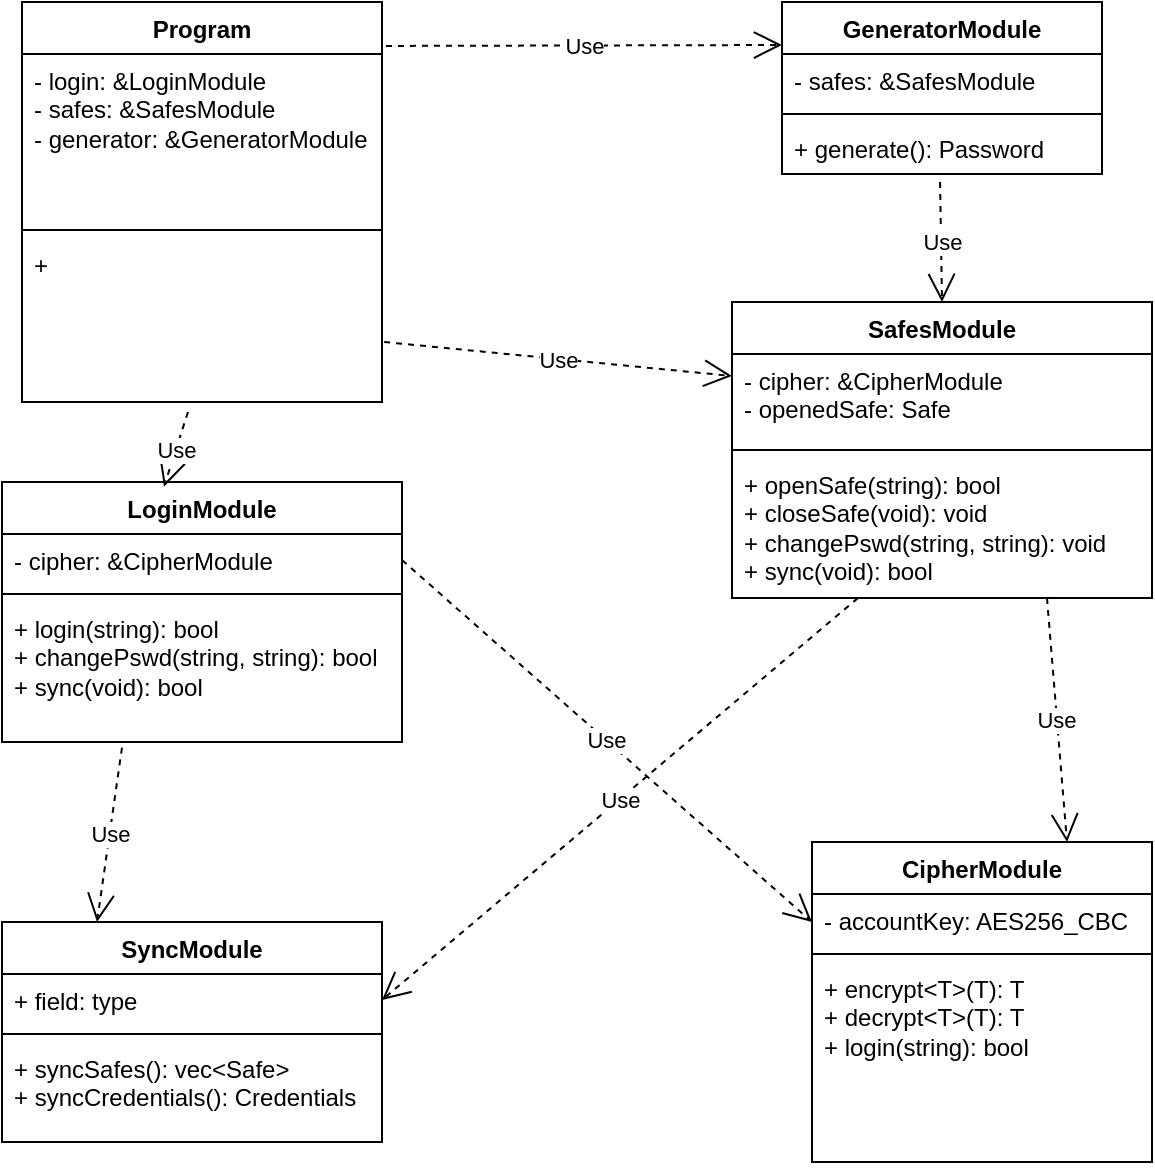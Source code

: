 <mxfile version="21.1.7" type="device">
  <diagram name="Page-1" id="5U4r9MKp_BtlRCCHkdOg">
    <mxGraphModel dx="1674" dy="712" grid="1" gridSize="10" guides="1" tooltips="1" connect="1" arrows="1" fold="1" page="1" pageScale="1" pageWidth="850" pageHeight="1100" math="0" shadow="0">
      <root>
        <mxCell id="0" />
        <mxCell id="1" parent="0" />
        <mxCell id="R07nR9zVBasFDxz1jcbP-1" value="Program" style="swimlane;fontStyle=1;align=center;verticalAlign=top;childLayout=stackLayout;horizontal=1;startSize=26;horizontalStack=0;resizeParent=1;resizeParentMax=0;resizeLast=0;collapsible=1;marginBottom=0;whiteSpace=wrap;html=1;" vertex="1" parent="1">
          <mxGeometry x="20" y="20" width="180" height="200" as="geometry" />
        </mxCell>
        <mxCell id="R07nR9zVBasFDxz1jcbP-2" value="&lt;div&gt;- login: &amp;amp;LoginModule&lt;/div&gt;&lt;div&gt;- safes: &amp;amp;SafesModule&lt;/div&gt;&lt;div&gt;- generator: &amp;amp;GeneratorModule&lt;/div&gt;" style="text;strokeColor=none;fillColor=none;align=left;verticalAlign=top;spacingLeft=4;spacingRight=4;overflow=hidden;rotatable=0;points=[[0,0.5],[1,0.5]];portConstraint=eastwest;whiteSpace=wrap;html=1;" vertex="1" parent="R07nR9zVBasFDxz1jcbP-1">
          <mxGeometry y="26" width="180" height="84" as="geometry" />
        </mxCell>
        <mxCell id="R07nR9zVBasFDxz1jcbP-3" value="" style="line;strokeWidth=1;fillColor=none;align=left;verticalAlign=middle;spacingTop=-1;spacingLeft=3;spacingRight=3;rotatable=0;labelPosition=right;points=[];portConstraint=eastwest;strokeColor=inherit;" vertex="1" parent="R07nR9zVBasFDxz1jcbP-1">
          <mxGeometry y="110" width="180" height="8" as="geometry" />
        </mxCell>
        <mxCell id="R07nR9zVBasFDxz1jcbP-4" value="&lt;div&gt;+ &lt;br&gt;&lt;/div&gt;" style="text;strokeColor=none;fillColor=none;align=left;verticalAlign=top;spacingLeft=4;spacingRight=4;overflow=hidden;rotatable=0;points=[[0,0.5],[1,0.5]];portConstraint=eastwest;whiteSpace=wrap;html=1;" vertex="1" parent="R07nR9zVBasFDxz1jcbP-1">
          <mxGeometry y="118" width="180" height="82" as="geometry" />
        </mxCell>
        <mxCell id="R07nR9zVBasFDxz1jcbP-5" value="GeneratorModule" style="swimlane;fontStyle=1;align=center;verticalAlign=top;childLayout=stackLayout;horizontal=1;startSize=26;horizontalStack=0;resizeParent=1;resizeParentMax=0;resizeLast=0;collapsible=1;marginBottom=0;whiteSpace=wrap;html=1;" vertex="1" parent="1">
          <mxGeometry x="400" y="20" width="160" height="86" as="geometry" />
        </mxCell>
        <mxCell id="R07nR9zVBasFDxz1jcbP-6" value="- safes: &amp;amp;SafesModule" style="text;strokeColor=none;fillColor=none;align=left;verticalAlign=top;spacingLeft=4;spacingRight=4;overflow=hidden;rotatable=0;points=[[0,0.5],[1,0.5]];portConstraint=eastwest;whiteSpace=wrap;html=1;" vertex="1" parent="R07nR9zVBasFDxz1jcbP-5">
          <mxGeometry y="26" width="160" height="26" as="geometry" />
        </mxCell>
        <mxCell id="R07nR9zVBasFDxz1jcbP-7" value="" style="line;strokeWidth=1;fillColor=none;align=left;verticalAlign=middle;spacingTop=-1;spacingLeft=3;spacingRight=3;rotatable=0;labelPosition=right;points=[];portConstraint=eastwest;strokeColor=inherit;" vertex="1" parent="R07nR9zVBasFDxz1jcbP-5">
          <mxGeometry y="52" width="160" height="8" as="geometry" />
        </mxCell>
        <mxCell id="R07nR9zVBasFDxz1jcbP-8" value="+ generate(): Password" style="text;strokeColor=none;fillColor=none;align=left;verticalAlign=top;spacingLeft=4;spacingRight=4;overflow=hidden;rotatable=0;points=[[0,0.5],[1,0.5]];portConstraint=eastwest;whiteSpace=wrap;html=1;" vertex="1" parent="R07nR9zVBasFDxz1jcbP-5">
          <mxGeometry y="60" width="160" height="26" as="geometry" />
        </mxCell>
        <mxCell id="R07nR9zVBasFDxz1jcbP-9" value="SafesModule" style="swimlane;fontStyle=1;align=center;verticalAlign=top;childLayout=stackLayout;horizontal=1;startSize=26;horizontalStack=0;resizeParent=1;resizeParentMax=0;resizeLast=0;collapsible=1;marginBottom=0;whiteSpace=wrap;html=1;" vertex="1" parent="1">
          <mxGeometry x="375" y="170" width="210" height="148" as="geometry" />
        </mxCell>
        <mxCell id="R07nR9zVBasFDxz1jcbP-10" value="&lt;div&gt;- cipher: &amp;amp;CipherModule&lt;/div&gt;&lt;div&gt;- openedSafe: Safe&lt;br&gt;&lt;/div&gt;" style="text;strokeColor=none;fillColor=none;align=left;verticalAlign=top;spacingLeft=4;spacingRight=4;overflow=hidden;rotatable=0;points=[[0,0.5],[1,0.5]];portConstraint=eastwest;whiteSpace=wrap;html=1;" vertex="1" parent="R07nR9zVBasFDxz1jcbP-9">
          <mxGeometry y="26" width="210" height="44" as="geometry" />
        </mxCell>
        <mxCell id="R07nR9zVBasFDxz1jcbP-11" value="" style="line;strokeWidth=1;fillColor=none;align=left;verticalAlign=middle;spacingTop=-1;spacingLeft=3;spacingRight=3;rotatable=0;labelPosition=right;points=[];portConstraint=eastwest;strokeColor=inherit;" vertex="1" parent="R07nR9zVBasFDxz1jcbP-9">
          <mxGeometry y="70" width="210" height="8" as="geometry" />
        </mxCell>
        <mxCell id="R07nR9zVBasFDxz1jcbP-12" value="&lt;div&gt;+ openSafe(string): bool&lt;/div&gt;&lt;div&gt;+ closeSafe(void): void&lt;/div&gt;&lt;div&gt;+ changePswd(string, string): void&lt;br&gt;&lt;/div&gt;&lt;div&gt;+ sync(void): bool&lt;br&gt;&lt;/div&gt;" style="text;strokeColor=none;fillColor=none;align=left;verticalAlign=top;spacingLeft=4;spacingRight=4;overflow=hidden;rotatable=0;points=[[0,0.5],[1,0.5]];portConstraint=eastwest;whiteSpace=wrap;html=1;" vertex="1" parent="R07nR9zVBasFDxz1jcbP-9">
          <mxGeometry y="78" width="210" height="70" as="geometry" />
        </mxCell>
        <mxCell id="R07nR9zVBasFDxz1jcbP-13" value="LoginModule" style="swimlane;fontStyle=1;align=center;verticalAlign=top;childLayout=stackLayout;horizontal=1;startSize=26;horizontalStack=0;resizeParent=1;resizeParentMax=0;resizeLast=0;collapsible=1;marginBottom=0;whiteSpace=wrap;html=1;" vertex="1" parent="1">
          <mxGeometry x="10" y="260" width="200" height="130" as="geometry" />
        </mxCell>
        <mxCell id="R07nR9zVBasFDxz1jcbP-14" value="- cipher: &amp;amp;CipherModule" style="text;strokeColor=none;fillColor=none;align=left;verticalAlign=top;spacingLeft=4;spacingRight=4;overflow=hidden;rotatable=0;points=[[0,0.5],[1,0.5]];portConstraint=eastwest;whiteSpace=wrap;html=1;" vertex="1" parent="R07nR9zVBasFDxz1jcbP-13">
          <mxGeometry y="26" width="200" height="26" as="geometry" />
        </mxCell>
        <mxCell id="R07nR9zVBasFDxz1jcbP-15" value="" style="line;strokeWidth=1;fillColor=none;align=left;verticalAlign=middle;spacingTop=-1;spacingLeft=3;spacingRight=3;rotatable=0;labelPosition=right;points=[];portConstraint=eastwest;strokeColor=inherit;" vertex="1" parent="R07nR9zVBasFDxz1jcbP-13">
          <mxGeometry y="52" width="200" height="8" as="geometry" />
        </mxCell>
        <mxCell id="R07nR9zVBasFDxz1jcbP-16" value="&lt;div&gt;+ login(string): bool&lt;/div&gt;&lt;div&gt;+ changePswd(string, string): bool&lt;br&gt;&lt;/div&gt;&lt;div&gt;+ sync(void): bool&lt;br&gt;&lt;/div&gt;" style="text;strokeColor=none;fillColor=none;align=left;verticalAlign=top;spacingLeft=4;spacingRight=4;overflow=hidden;rotatable=0;points=[[0,0.5],[1,0.5]];portConstraint=eastwest;whiteSpace=wrap;html=1;" vertex="1" parent="R07nR9zVBasFDxz1jcbP-13">
          <mxGeometry y="60" width="200" height="70" as="geometry" />
        </mxCell>
        <mxCell id="R07nR9zVBasFDxz1jcbP-17" value="Use" style="endArrow=open;endSize=12;dashed=1;html=1;rounded=0;exitX=0.461;exitY=1.061;exitDx=0;exitDy=0;exitPerimeter=0;entryX=0.405;entryY=0.018;entryDx=0;entryDy=0;entryPerimeter=0;" edge="1" parent="1" source="R07nR9zVBasFDxz1jcbP-4" target="R07nR9zVBasFDxz1jcbP-13">
          <mxGeometry width="160" relative="1" as="geometry">
            <mxPoint x="100" y="230" as="sourcePoint" />
            <mxPoint x="90" y="250" as="targetPoint" />
          </mxGeometry>
        </mxCell>
        <mxCell id="R07nR9zVBasFDxz1jcbP-18" value="Use" style="endArrow=open;endSize=12;dashed=1;html=1;rounded=0;entryX=0;entryY=0.25;entryDx=0;entryDy=0;exitX=1.011;exitY=-0.048;exitDx=0;exitDy=0;exitPerimeter=0;" edge="1" parent="1" source="R07nR9zVBasFDxz1jcbP-2" target="R07nR9zVBasFDxz1jcbP-5">
          <mxGeometry width="160" relative="1" as="geometry">
            <mxPoint x="220" y="80" as="sourcePoint" />
            <mxPoint x="500" y="240" as="targetPoint" />
          </mxGeometry>
        </mxCell>
        <mxCell id="R07nR9zVBasFDxz1jcbP-19" value="Use" style="endArrow=open;endSize=12;dashed=1;html=1;rounded=0;exitX=1.006;exitY=0.634;exitDx=0;exitDy=0;exitPerimeter=0;entryX=0;entryY=0.25;entryDx=0;entryDy=0;" edge="1" parent="1" source="R07nR9zVBasFDxz1jcbP-4" target="R07nR9zVBasFDxz1jcbP-9">
          <mxGeometry width="160" relative="1" as="geometry">
            <mxPoint x="340" y="240" as="sourcePoint" />
            <mxPoint x="500" y="240" as="targetPoint" />
          </mxGeometry>
        </mxCell>
        <mxCell id="R07nR9zVBasFDxz1jcbP-20" value="Use" style="endArrow=open;endSize=12;dashed=1;html=1;rounded=0;exitX=0.494;exitY=1.154;exitDx=0;exitDy=0;exitPerimeter=0;entryX=0.5;entryY=0;entryDx=0;entryDy=0;" edge="1" parent="1" source="R07nR9zVBasFDxz1jcbP-8" target="R07nR9zVBasFDxz1jcbP-9">
          <mxGeometry width="160" relative="1" as="geometry">
            <mxPoint x="340" y="240" as="sourcePoint" />
            <mxPoint x="500" y="240" as="targetPoint" />
          </mxGeometry>
        </mxCell>
        <mxCell id="R07nR9zVBasFDxz1jcbP-21" value="CipherModule" style="swimlane;fontStyle=1;align=center;verticalAlign=top;childLayout=stackLayout;horizontal=1;startSize=26;horizontalStack=0;resizeParent=1;resizeParentMax=0;resizeLast=0;collapsible=1;marginBottom=0;whiteSpace=wrap;html=1;" vertex="1" parent="1">
          <mxGeometry x="415" y="440" width="170" height="160" as="geometry" />
        </mxCell>
        <mxCell id="R07nR9zVBasFDxz1jcbP-22" value="- accountKey: AES256_CBC" style="text;strokeColor=none;fillColor=none;align=left;verticalAlign=top;spacingLeft=4;spacingRight=4;overflow=hidden;rotatable=0;points=[[0,0.5],[1,0.5]];portConstraint=eastwest;whiteSpace=wrap;html=1;" vertex="1" parent="R07nR9zVBasFDxz1jcbP-21">
          <mxGeometry y="26" width="170" height="26" as="geometry" />
        </mxCell>
        <mxCell id="R07nR9zVBasFDxz1jcbP-23" value="" style="line;strokeWidth=1;fillColor=none;align=left;verticalAlign=middle;spacingTop=-1;spacingLeft=3;spacingRight=3;rotatable=0;labelPosition=right;points=[];portConstraint=eastwest;strokeColor=inherit;" vertex="1" parent="R07nR9zVBasFDxz1jcbP-21">
          <mxGeometry y="52" width="170" height="8" as="geometry" />
        </mxCell>
        <mxCell id="R07nR9zVBasFDxz1jcbP-24" value="&lt;div&gt;+ encrypt&amp;lt;T&amp;gt;(T): T&lt;br&gt;&lt;/div&gt;&lt;div&gt;+ decrypt&amp;lt;T&amp;gt;(T): T&lt;br&gt;&lt;/div&gt;&lt;div&gt;+ login(string): bool&lt;br&gt;&lt;/div&gt;" style="text;strokeColor=none;fillColor=none;align=left;verticalAlign=top;spacingLeft=4;spacingRight=4;overflow=hidden;rotatable=0;points=[[0,0.5],[1,0.5]];portConstraint=eastwest;whiteSpace=wrap;html=1;" vertex="1" parent="R07nR9zVBasFDxz1jcbP-21">
          <mxGeometry y="60" width="170" height="100" as="geometry" />
        </mxCell>
        <mxCell id="R07nR9zVBasFDxz1jcbP-25" value="Use" style="endArrow=open;endSize=12;dashed=1;html=1;rounded=0;exitX=1;exitY=0.5;exitDx=0;exitDy=0;entryX=0;entryY=0.25;entryDx=0;entryDy=0;" edge="1" parent="1" source="R07nR9zVBasFDxz1jcbP-14" target="R07nR9zVBasFDxz1jcbP-21">
          <mxGeometry width="160" relative="1" as="geometry">
            <mxPoint x="340" y="240" as="sourcePoint" />
            <mxPoint x="500" y="240" as="targetPoint" />
          </mxGeometry>
        </mxCell>
        <mxCell id="R07nR9zVBasFDxz1jcbP-26" value="Use" style="endArrow=open;endSize=12;dashed=1;html=1;rounded=0;exitX=0.75;exitY=1;exitDx=0;exitDy=0;entryX=0.75;entryY=0;entryDx=0;entryDy=0;" edge="1" parent="1" source="R07nR9zVBasFDxz1jcbP-9" target="R07nR9zVBasFDxz1jcbP-21">
          <mxGeometry width="160" relative="1" as="geometry">
            <mxPoint x="340" y="240" as="sourcePoint" />
            <mxPoint x="500" y="240" as="targetPoint" />
          </mxGeometry>
        </mxCell>
        <mxCell id="R07nR9zVBasFDxz1jcbP-27" value="SyncModule" style="swimlane;fontStyle=1;align=center;verticalAlign=top;childLayout=stackLayout;horizontal=1;startSize=26;horizontalStack=0;resizeParent=1;resizeParentMax=0;resizeLast=0;collapsible=1;marginBottom=0;whiteSpace=wrap;html=1;" vertex="1" parent="1">
          <mxGeometry x="10" y="480" width="190" height="110" as="geometry" />
        </mxCell>
        <mxCell id="R07nR9zVBasFDxz1jcbP-28" value="+ field: type" style="text;strokeColor=none;fillColor=none;align=left;verticalAlign=top;spacingLeft=4;spacingRight=4;overflow=hidden;rotatable=0;points=[[0,0.5],[1,0.5]];portConstraint=eastwest;whiteSpace=wrap;html=1;" vertex="1" parent="R07nR9zVBasFDxz1jcbP-27">
          <mxGeometry y="26" width="190" height="26" as="geometry" />
        </mxCell>
        <mxCell id="R07nR9zVBasFDxz1jcbP-29" value="" style="line;strokeWidth=1;fillColor=none;align=left;verticalAlign=middle;spacingTop=-1;spacingLeft=3;spacingRight=3;rotatable=0;labelPosition=right;points=[];portConstraint=eastwest;strokeColor=inherit;" vertex="1" parent="R07nR9zVBasFDxz1jcbP-27">
          <mxGeometry y="52" width="190" height="8" as="geometry" />
        </mxCell>
        <mxCell id="R07nR9zVBasFDxz1jcbP-30" value="&lt;div&gt;+ syncSafes(): vec&amp;lt;Safe&amp;gt;&lt;br&gt;&lt;/div&gt;&lt;div&gt;+ syncCredentials(): Credentials&lt;br&gt;&lt;/div&gt;" style="text;strokeColor=none;fillColor=none;align=left;verticalAlign=top;spacingLeft=4;spacingRight=4;overflow=hidden;rotatable=0;points=[[0,0.5],[1,0.5]];portConstraint=eastwest;whiteSpace=wrap;html=1;" vertex="1" parent="R07nR9zVBasFDxz1jcbP-27">
          <mxGeometry y="60" width="190" height="50" as="geometry" />
        </mxCell>
        <mxCell id="R07nR9zVBasFDxz1jcbP-31" value="Use" style="endArrow=open;endSize=12;dashed=1;html=1;rounded=0;exitX=0.3;exitY=1.04;exitDx=0;exitDy=0;entryX=0.25;entryY=0;entryDx=0;entryDy=0;exitPerimeter=0;" edge="1" parent="1" source="R07nR9zVBasFDxz1jcbP-16" target="R07nR9zVBasFDxz1jcbP-27">
          <mxGeometry width="160" relative="1" as="geometry">
            <mxPoint x="340" y="320" as="sourcePoint" />
            <mxPoint x="500" y="320" as="targetPoint" />
          </mxGeometry>
        </mxCell>
        <mxCell id="R07nR9zVBasFDxz1jcbP-32" value="Use" style="endArrow=open;endSize=12;dashed=1;html=1;rounded=0;exitX=0.3;exitY=1;exitDx=0;exitDy=0;exitPerimeter=0;entryX=1;entryY=0.5;entryDx=0;entryDy=0;" edge="1" parent="1" source="R07nR9zVBasFDxz1jcbP-12" target="R07nR9zVBasFDxz1jcbP-28">
          <mxGeometry width="160" relative="1" as="geometry">
            <mxPoint x="340" y="320" as="sourcePoint" />
            <mxPoint x="500" y="320" as="targetPoint" />
          </mxGeometry>
        </mxCell>
      </root>
    </mxGraphModel>
  </diagram>
</mxfile>
